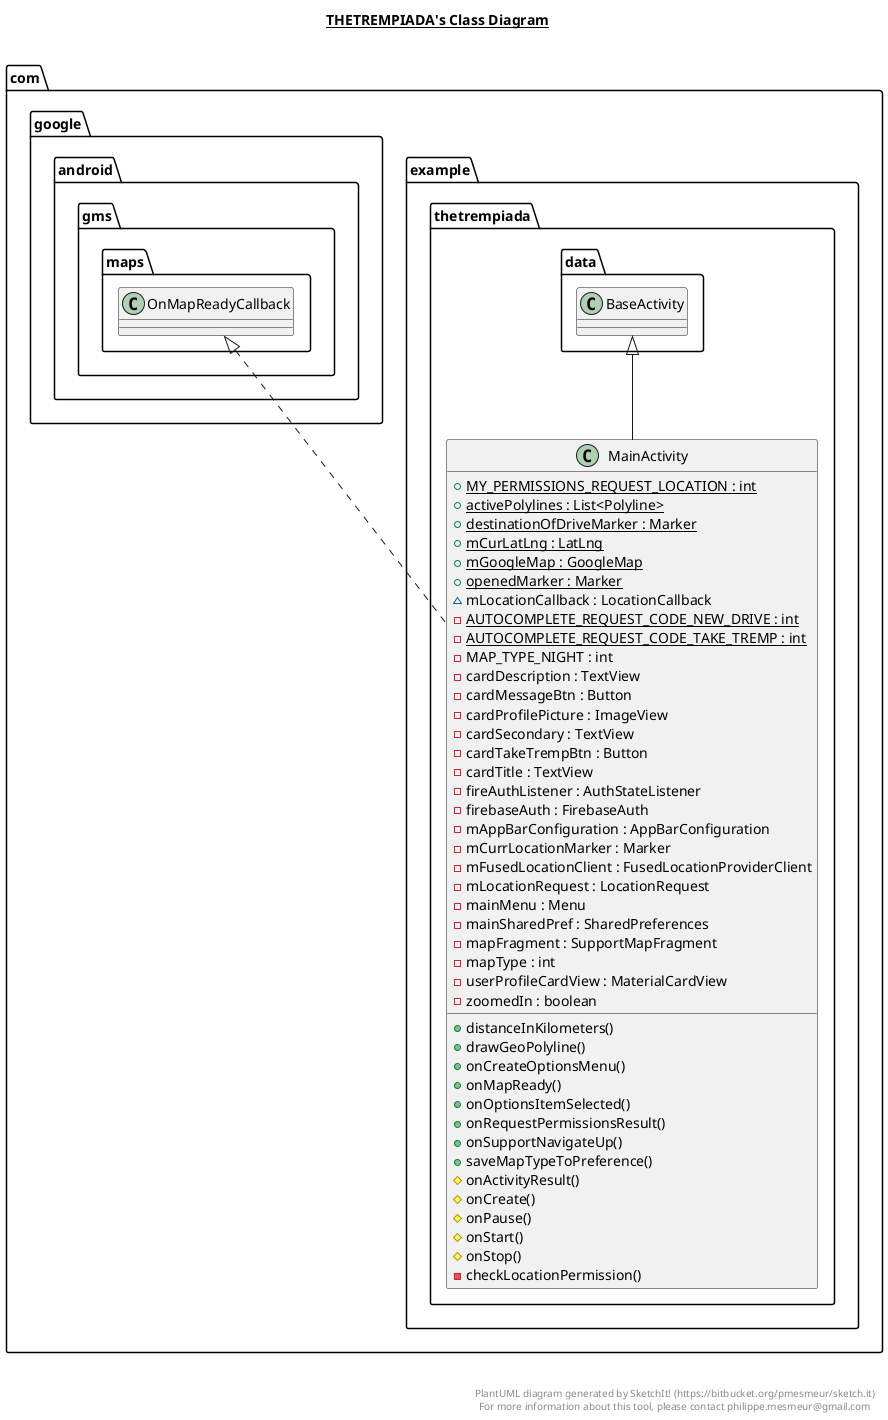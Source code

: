 @startuml

title __THETREMPIADA's Class Diagram__\n

  namespace com.example.thetrempiada {
    class com.example.thetrempiada.MainActivity {
        {static} + MY_PERMISSIONS_REQUEST_LOCATION : int
        {static} + activePolylines : List<Polyline>
        {static} + destinationOfDriveMarker : Marker
        {static} + mCurLatLng : LatLng
        {static} + mGoogleMap : GoogleMap
        {static} + openedMarker : Marker
        ~ mLocationCallback : LocationCallback
        {static} - AUTOCOMPLETE_REQUEST_CODE_NEW_DRIVE : int
        {static} - AUTOCOMPLETE_REQUEST_CODE_TAKE_TREMP : int
        - MAP_TYPE_NIGHT : int
        - cardDescription : TextView
        - cardMessageBtn : Button
        - cardProfilePicture : ImageView
        - cardSecondary : TextView
        - cardTakeTrempBtn : Button
        - cardTitle : TextView
        - fireAuthListener : AuthStateListener
        - firebaseAuth : FirebaseAuth
        - mAppBarConfiguration : AppBarConfiguration
        - mCurrLocationMarker : Marker
        - mFusedLocationClient : FusedLocationProviderClient
        - mLocationRequest : LocationRequest
        - mainMenu : Menu
        - mainSharedPref : SharedPreferences
        - mapFragment : SupportMapFragment
        - mapType : int
        - userProfileCardView : MaterialCardView
        - zoomedIn : boolean
        + distanceInKilometers()
        + drawGeoPolyline()
        + onCreateOptionsMenu()
        + onMapReady()
        + onOptionsItemSelected()
        + onRequestPermissionsResult()
        + onSupportNavigateUp()
        + saveMapTypeToPreference()
        # onActivityResult()
        # onCreate()
        # onPause()
        # onStart()
        # onStop()
        - checkLocationPermission()
    }
  }
  

  com.example.thetrempiada.MainActivity .up.|> com.google.android.gms.maps.OnMapReadyCallback
  com.example.thetrempiada.MainActivity -up-|> com.example.thetrempiada.data.BaseActivity


right footer


PlantUML diagram generated by SketchIt! (https://bitbucket.org/pmesmeur/sketch.it)
For more information about this tool, please contact philippe.mesmeur@gmail.com
endfooter

@enduml
